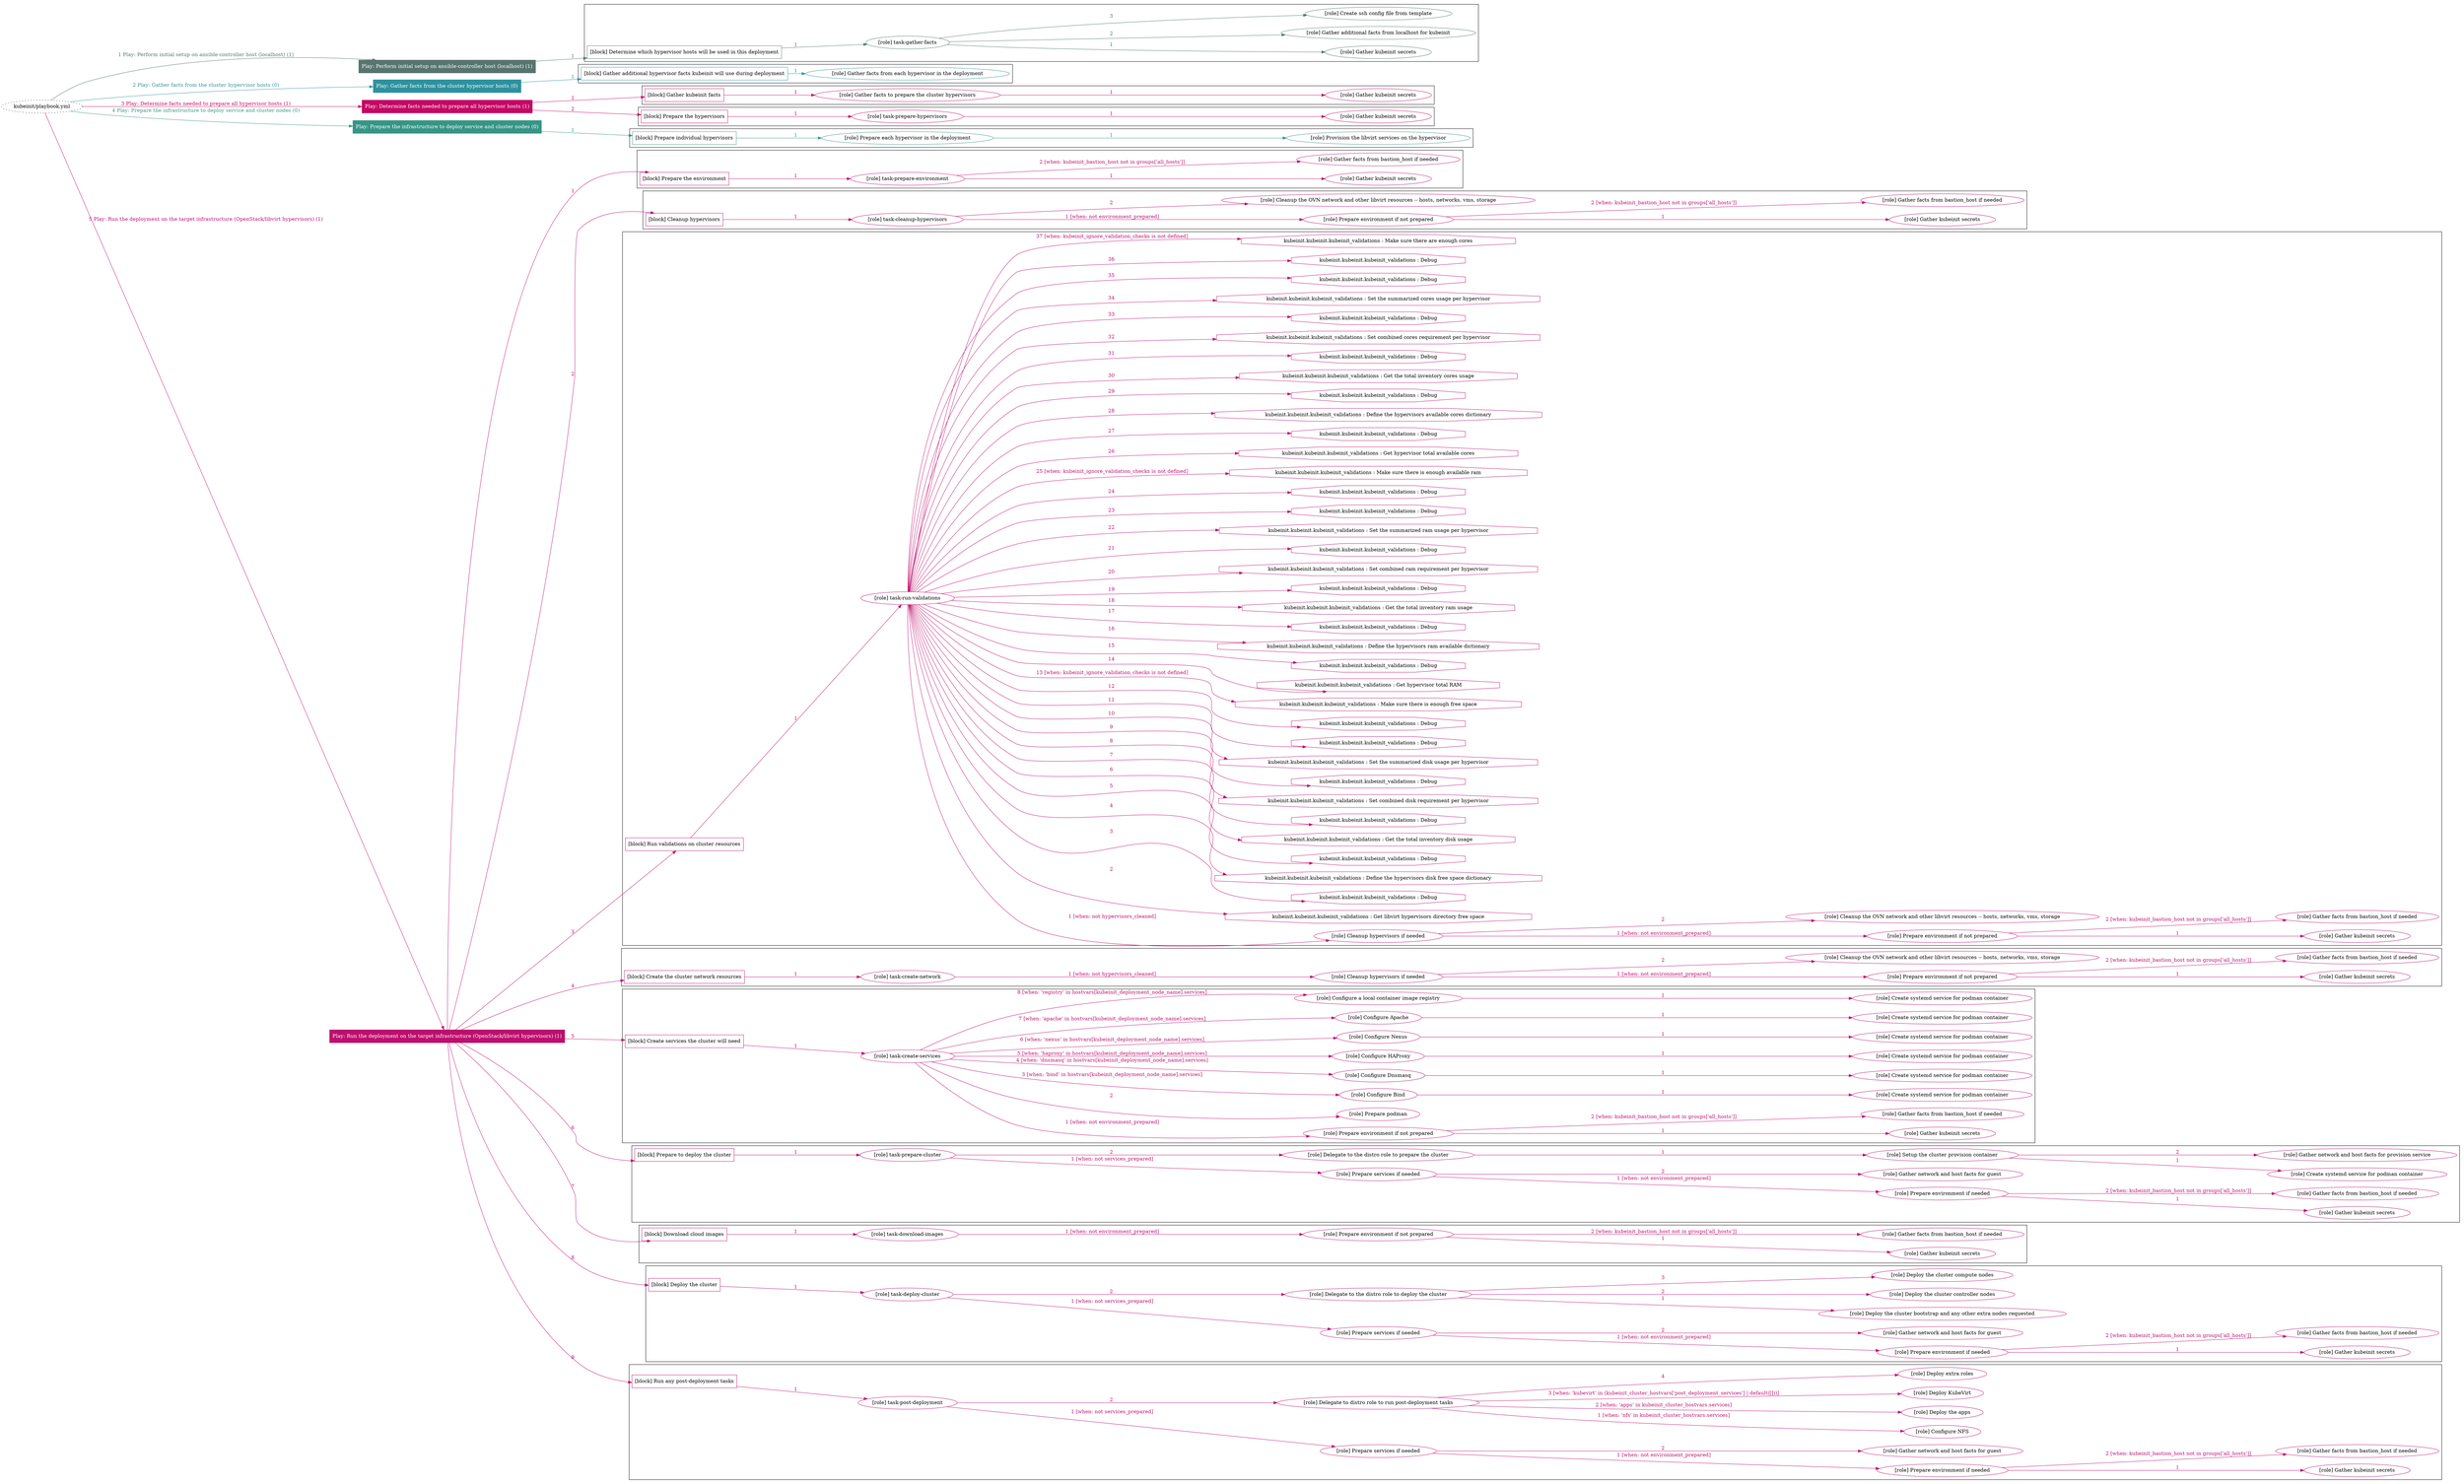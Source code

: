digraph {
	graph [concentrate=true ordering=in rankdir=LR ratio=fill]
	edge [esep=5 sep=10]
	"kubeinit/playbook.yml" [URL="/home/runner/work/kubeinit/kubeinit/kubeinit/playbook.yml" id=playbook_ccad5e96 style=dotted]
	"kubeinit/playbook.yml" -> play_1f3c748e [label="1 Play: Perform initial setup on ansible-controller host (localhost) (1)" color="#57756e" fontcolor="#57756e" id=edge_play_1f3c748e labeltooltip="1 Play: Perform initial setup on ansible-controller host (localhost) (1)" tooltip="1 Play: Perform initial setup on ansible-controller host (localhost) (1)"]
	subgraph "Play: Perform initial setup on ansible-controller host (localhost) (1)" {
		play_1f3c748e [label="Play: Perform initial setup on ansible-controller host (localhost) (1)" URL="/home/runner/work/kubeinit/kubeinit/kubeinit/playbook.yml" color="#57756e" fontcolor="#ffffff" id=play_1f3c748e shape=box style=filled tooltip=localhost]
		play_1f3c748e -> block_3c879d08 [label=1 color="#57756e" fontcolor="#57756e" id=edge_block_3c879d08 labeltooltip=1 tooltip=1]
		subgraph cluster_block_3c879d08 {
			block_3c879d08 [label="[block] Determine which hypervisor hosts will be used in this deployment" URL="/home/runner/work/kubeinit/kubeinit/kubeinit/playbook.yml" color="#57756e" id=block_3c879d08 labeltooltip="Determine which hypervisor hosts will be used in this deployment" shape=box tooltip="Determine which hypervisor hosts will be used in this deployment"]
			block_3c879d08 -> role_47a562e2 [label="1 " color="#57756e" fontcolor="#57756e" id=edge_role_47a562e2 labeltooltip="1 " tooltip="1 "]
			subgraph "task-gather-facts" {
				role_47a562e2 [label="[role] task-gather-facts" URL="/home/runner/work/kubeinit/kubeinit/kubeinit/playbook.yml" color="#57756e" id=role_47a562e2 tooltip="task-gather-facts"]
				role_47a562e2 -> role_ac215e68 [label="1 " color="#57756e" fontcolor="#57756e" id=edge_role_ac215e68 labeltooltip="1 " tooltip="1 "]
				subgraph "Gather kubeinit secrets" {
					role_ac215e68 [label="[role] Gather kubeinit secrets" URL="/home/runner/.ansible/collections/ansible_collections/kubeinit/kubeinit/roles/kubeinit_prepare/tasks/build_hypervisors_group.yml" color="#57756e" id=role_ac215e68 tooltip="Gather kubeinit secrets"]
				}
				role_47a562e2 -> role_dbf2b5b2 [label="2 " color="#57756e" fontcolor="#57756e" id=edge_role_dbf2b5b2 labeltooltip="2 " tooltip="2 "]
				subgraph "Gather additional facts from localhost for kubeinit" {
					role_dbf2b5b2 [label="[role] Gather additional facts from localhost for kubeinit" URL="/home/runner/.ansible/collections/ansible_collections/kubeinit/kubeinit/roles/kubeinit_prepare/tasks/build_hypervisors_group.yml" color="#57756e" id=role_dbf2b5b2 tooltip="Gather additional facts from localhost for kubeinit"]
				}
				role_47a562e2 -> role_c807f8a6 [label="3 " color="#57756e" fontcolor="#57756e" id=edge_role_c807f8a6 labeltooltip="3 " tooltip="3 "]
				subgraph "Create ssh config file from template" {
					role_c807f8a6 [label="[role] Create ssh config file from template" URL="/home/runner/.ansible/collections/ansible_collections/kubeinit/kubeinit/roles/kubeinit_prepare/tasks/build_hypervisors_group.yml" color="#57756e" id=role_c807f8a6 tooltip="Create ssh config file from template"]
				}
			}
		}
	}
	"kubeinit/playbook.yml" -> play_fefce6c9 [label="2 Play: Gather facts from the cluster hypervisor hosts (0)" color="#2e919e" fontcolor="#2e919e" id=edge_play_fefce6c9 labeltooltip="2 Play: Gather facts from the cluster hypervisor hosts (0)" tooltip="2 Play: Gather facts from the cluster hypervisor hosts (0)"]
	subgraph "Play: Gather facts from the cluster hypervisor hosts (0)" {
		play_fefce6c9 [label="Play: Gather facts from the cluster hypervisor hosts (0)" URL="/home/runner/work/kubeinit/kubeinit/kubeinit/playbook.yml" color="#2e919e" fontcolor="#ffffff" id=play_fefce6c9 shape=box style=filled tooltip="Play: Gather facts from the cluster hypervisor hosts (0)"]
		play_fefce6c9 -> block_ccbf2e4c [label=1 color="#2e919e" fontcolor="#2e919e" id=edge_block_ccbf2e4c labeltooltip=1 tooltip=1]
		subgraph cluster_block_ccbf2e4c {
			block_ccbf2e4c [label="[block] Gather additional hypervisor facts kubeinit will use during deployment" URL="/home/runner/work/kubeinit/kubeinit/kubeinit/playbook.yml" color="#2e919e" id=block_ccbf2e4c labeltooltip="Gather additional hypervisor facts kubeinit will use during deployment" shape=box tooltip="Gather additional hypervisor facts kubeinit will use during deployment"]
			block_ccbf2e4c -> role_274b889e [label="1 " color="#2e919e" fontcolor="#2e919e" id=edge_role_274b889e labeltooltip="1 " tooltip="1 "]
			subgraph "Gather facts from each hypervisor in the deployment" {
				role_274b889e [label="[role] Gather facts from each hypervisor in the deployment" URL="/home/runner/work/kubeinit/kubeinit/kubeinit/playbook.yml" color="#2e919e" id=role_274b889e tooltip="Gather facts from each hypervisor in the deployment"]
			}
		}
	}
	"kubeinit/playbook.yml" -> play_8d79df1c [label="3 Play: Determine facts needed to prepare all hypervisor hosts (1)" color="#c40865" fontcolor="#c40865" id=edge_play_8d79df1c labeltooltip="3 Play: Determine facts needed to prepare all hypervisor hosts (1)" tooltip="3 Play: Determine facts needed to prepare all hypervisor hosts (1)"]
	subgraph "Play: Determine facts needed to prepare all hypervisor hosts (1)" {
		play_8d79df1c [label="Play: Determine facts needed to prepare all hypervisor hosts (1)" URL="/home/runner/work/kubeinit/kubeinit/kubeinit/playbook.yml" color="#c40865" fontcolor="#ffffff" id=play_8d79df1c shape=box style=filled tooltip=localhost]
		play_8d79df1c -> block_b9cc8053 [label=1 color="#c40865" fontcolor="#c40865" id=edge_block_b9cc8053 labeltooltip=1 tooltip=1]
		subgraph cluster_block_b9cc8053 {
			block_b9cc8053 [label="[block] Gather kubeinit facts" URL="/home/runner/work/kubeinit/kubeinit/kubeinit/playbook.yml" color="#c40865" id=block_b9cc8053 labeltooltip="Gather kubeinit facts" shape=box tooltip="Gather kubeinit facts"]
			block_b9cc8053 -> role_0189f426 [label="1 " color="#c40865" fontcolor="#c40865" id=edge_role_0189f426 labeltooltip="1 " tooltip="1 "]
			subgraph "Gather facts to prepare the cluster hypervisors" {
				role_0189f426 [label="[role] Gather facts to prepare the cluster hypervisors" URL="/home/runner/work/kubeinit/kubeinit/kubeinit/playbook.yml" color="#c40865" id=role_0189f426 tooltip="Gather facts to prepare the cluster hypervisors"]
				role_0189f426 -> role_9c4cec91 [label="1 " color="#c40865" fontcolor="#c40865" id=edge_role_9c4cec91 labeltooltip="1 " tooltip="1 "]
				subgraph "Gather kubeinit secrets" {
					role_9c4cec91 [label="[role] Gather kubeinit secrets" URL="/home/runner/.ansible/collections/ansible_collections/kubeinit/kubeinit/roles/kubeinit_prepare/tasks/gather_kubeinit_facts.yml" color="#c40865" id=role_9c4cec91 tooltip="Gather kubeinit secrets"]
				}
			}
		}
		play_8d79df1c -> block_34ec3fe7 [label=2 color="#c40865" fontcolor="#c40865" id=edge_block_34ec3fe7 labeltooltip=2 tooltip=2]
		subgraph cluster_block_34ec3fe7 {
			block_34ec3fe7 [label="[block] Prepare the hypervisors" URL="/home/runner/work/kubeinit/kubeinit/kubeinit/playbook.yml" color="#c40865" id=block_34ec3fe7 labeltooltip="Prepare the hypervisors" shape=box tooltip="Prepare the hypervisors"]
			block_34ec3fe7 -> role_20c3f87e [label="1 " color="#c40865" fontcolor="#c40865" id=edge_role_20c3f87e labeltooltip="1 " tooltip="1 "]
			subgraph "task-prepare-hypervisors" {
				role_20c3f87e [label="[role] task-prepare-hypervisors" URL="/home/runner/work/kubeinit/kubeinit/kubeinit/playbook.yml" color="#c40865" id=role_20c3f87e tooltip="task-prepare-hypervisors"]
				role_20c3f87e -> role_c1f1abbd [label="1 " color="#c40865" fontcolor="#c40865" id=edge_role_c1f1abbd labeltooltip="1 " tooltip="1 "]
				subgraph "Gather kubeinit secrets" {
					role_c1f1abbd [label="[role] Gather kubeinit secrets" URL="/home/runner/.ansible/collections/ansible_collections/kubeinit/kubeinit/roles/kubeinit_prepare/tasks/gather_kubeinit_facts.yml" color="#c40865" id=role_c1f1abbd tooltip="Gather kubeinit secrets"]
				}
			}
		}
	}
	"kubeinit/playbook.yml" -> play_2c05e1ba [label="4 Play: Prepare the infrastructure to deploy service and cluster nodes (0)" color="#379585" fontcolor="#379585" id=edge_play_2c05e1ba labeltooltip="4 Play: Prepare the infrastructure to deploy service and cluster nodes (0)" tooltip="4 Play: Prepare the infrastructure to deploy service and cluster nodes (0)"]
	subgraph "Play: Prepare the infrastructure to deploy service and cluster nodes (0)" {
		play_2c05e1ba [label="Play: Prepare the infrastructure to deploy service and cluster nodes (0)" URL="/home/runner/work/kubeinit/kubeinit/kubeinit/playbook.yml" color="#379585" fontcolor="#ffffff" id=play_2c05e1ba shape=box style=filled tooltip="Play: Prepare the infrastructure to deploy service and cluster nodes (0)"]
		play_2c05e1ba -> block_dc7bac27 [label=1 color="#379585" fontcolor="#379585" id=edge_block_dc7bac27 labeltooltip=1 tooltip=1]
		subgraph cluster_block_dc7bac27 {
			block_dc7bac27 [label="[block] Prepare individual hypervisors" URL="/home/runner/work/kubeinit/kubeinit/kubeinit/playbook.yml" color="#379585" id=block_dc7bac27 labeltooltip="Prepare individual hypervisors" shape=box tooltip="Prepare individual hypervisors"]
			block_dc7bac27 -> role_f9420e56 [label="1 " color="#379585" fontcolor="#379585" id=edge_role_f9420e56 labeltooltip="1 " tooltip="1 "]
			subgraph "Prepare each hypervisor in the deployment" {
				role_f9420e56 [label="[role] Prepare each hypervisor in the deployment" URL="/home/runner/work/kubeinit/kubeinit/kubeinit/playbook.yml" color="#379585" id=role_f9420e56 tooltip="Prepare each hypervisor in the deployment"]
				role_f9420e56 -> role_bc8105d5 [label="1 " color="#379585" fontcolor="#379585" id=edge_role_bc8105d5 labeltooltip="1 " tooltip="1 "]
				subgraph "Provision the libvirt services on the hypervisor" {
					role_bc8105d5 [label="[role] Provision the libvirt services on the hypervisor" URL="/home/runner/.ansible/collections/ansible_collections/kubeinit/kubeinit/roles/kubeinit_prepare/tasks/prepare_hypervisor.yml" color="#379585" id=role_bc8105d5 tooltip="Provision the libvirt services on the hypervisor"]
				}
			}
		}
	}
	"kubeinit/playbook.yml" -> play_8ee11767 [label="5 Play: Run the deployment on the target infrastructure (OpenStack/libvirt hypervisors) (1)" color="#bd0f6e" fontcolor="#bd0f6e" id=edge_play_8ee11767 labeltooltip="5 Play: Run the deployment on the target infrastructure (OpenStack/libvirt hypervisors) (1)" tooltip="5 Play: Run the deployment on the target infrastructure (OpenStack/libvirt hypervisors) (1)"]
	subgraph "Play: Run the deployment on the target infrastructure (OpenStack/libvirt hypervisors) (1)" {
		play_8ee11767 [label="Play: Run the deployment on the target infrastructure (OpenStack/libvirt hypervisors) (1)" URL="/home/runner/work/kubeinit/kubeinit/kubeinit/playbook.yml" color="#bd0f6e" fontcolor="#ffffff" id=play_8ee11767 shape=box style=filled tooltip=localhost]
		play_8ee11767 -> block_f3aabd7d [label=1 color="#bd0f6e" fontcolor="#bd0f6e" id=edge_block_f3aabd7d labeltooltip=1 tooltip=1]
		subgraph cluster_block_f3aabd7d {
			block_f3aabd7d [label="[block] Prepare the environment" URL="/home/runner/work/kubeinit/kubeinit/kubeinit/playbook.yml" color="#bd0f6e" id=block_f3aabd7d labeltooltip="Prepare the environment" shape=box tooltip="Prepare the environment"]
			block_f3aabd7d -> role_4344341e [label="1 " color="#bd0f6e" fontcolor="#bd0f6e" id=edge_role_4344341e labeltooltip="1 " tooltip="1 "]
			subgraph "task-prepare-environment" {
				role_4344341e [label="[role] task-prepare-environment" URL="/home/runner/work/kubeinit/kubeinit/kubeinit/playbook.yml" color="#bd0f6e" id=role_4344341e tooltip="task-prepare-environment"]
				role_4344341e -> role_42f38218 [label="1 " color="#bd0f6e" fontcolor="#bd0f6e" id=edge_role_42f38218 labeltooltip="1 " tooltip="1 "]
				subgraph "Gather kubeinit secrets" {
					role_42f38218 [label="[role] Gather kubeinit secrets" URL="/home/runner/.ansible/collections/ansible_collections/kubeinit/kubeinit/roles/kubeinit_prepare/tasks/gather_kubeinit_facts.yml" color="#bd0f6e" id=role_42f38218 tooltip="Gather kubeinit secrets"]
				}
				role_4344341e -> role_4be3a905 [label="2 [when: kubeinit_bastion_host not in groups['all_hosts']]" color="#bd0f6e" fontcolor="#bd0f6e" id=edge_role_4be3a905 labeltooltip="2 [when: kubeinit_bastion_host not in groups['all_hosts']]" tooltip="2 [when: kubeinit_bastion_host not in groups['all_hosts']]"]
				subgraph "Gather facts from bastion_host if needed" {
					role_4be3a905 [label="[role] Gather facts from bastion_host if needed" URL="/home/runner/.ansible/collections/ansible_collections/kubeinit/kubeinit/roles/kubeinit_prepare/tasks/main.yml" color="#bd0f6e" id=role_4be3a905 tooltip="Gather facts from bastion_host if needed"]
				}
			}
		}
		play_8ee11767 -> block_d8de1b1c [label=2 color="#bd0f6e" fontcolor="#bd0f6e" id=edge_block_d8de1b1c labeltooltip=2 tooltip=2]
		subgraph cluster_block_d8de1b1c {
			block_d8de1b1c [label="[block] Cleanup hypervisors" URL="/home/runner/work/kubeinit/kubeinit/kubeinit/playbook.yml" color="#bd0f6e" id=block_d8de1b1c labeltooltip="Cleanup hypervisors" shape=box tooltip="Cleanup hypervisors"]
			block_d8de1b1c -> role_b7503954 [label="1 " color="#bd0f6e" fontcolor="#bd0f6e" id=edge_role_b7503954 labeltooltip="1 " tooltip="1 "]
			subgraph "task-cleanup-hypervisors" {
				role_b7503954 [label="[role] task-cleanup-hypervisors" URL="/home/runner/work/kubeinit/kubeinit/kubeinit/playbook.yml" color="#bd0f6e" id=role_b7503954 tooltip="task-cleanup-hypervisors"]
				role_b7503954 -> role_ea9ee560 [label="1 [when: not environment_prepared]" color="#bd0f6e" fontcolor="#bd0f6e" id=edge_role_ea9ee560 labeltooltip="1 [when: not environment_prepared]" tooltip="1 [when: not environment_prepared]"]
				subgraph "Prepare environment if not prepared" {
					role_ea9ee560 [label="[role] Prepare environment if not prepared" URL="/home/runner/.ansible/collections/ansible_collections/kubeinit/kubeinit/roles/kubeinit_libvirt/tasks/cleanup_hypervisors.yml" color="#bd0f6e" id=role_ea9ee560 tooltip="Prepare environment if not prepared"]
					role_ea9ee560 -> role_6a0f39bf [label="1 " color="#bd0f6e" fontcolor="#bd0f6e" id=edge_role_6a0f39bf labeltooltip="1 " tooltip="1 "]
					subgraph "Gather kubeinit secrets" {
						role_6a0f39bf [label="[role] Gather kubeinit secrets" URL="/home/runner/.ansible/collections/ansible_collections/kubeinit/kubeinit/roles/kubeinit_prepare/tasks/gather_kubeinit_facts.yml" color="#bd0f6e" id=role_6a0f39bf tooltip="Gather kubeinit secrets"]
					}
					role_ea9ee560 -> role_08fa7cbe [label="2 [when: kubeinit_bastion_host not in groups['all_hosts']]" color="#bd0f6e" fontcolor="#bd0f6e" id=edge_role_08fa7cbe labeltooltip="2 [when: kubeinit_bastion_host not in groups['all_hosts']]" tooltip="2 [when: kubeinit_bastion_host not in groups['all_hosts']]"]
					subgraph "Gather facts from bastion_host if needed" {
						role_08fa7cbe [label="[role] Gather facts from bastion_host if needed" URL="/home/runner/.ansible/collections/ansible_collections/kubeinit/kubeinit/roles/kubeinit_prepare/tasks/main.yml" color="#bd0f6e" id=role_08fa7cbe tooltip="Gather facts from bastion_host if needed"]
					}
				}
				role_b7503954 -> role_3b08d8c7 [label="2 " color="#bd0f6e" fontcolor="#bd0f6e" id=edge_role_3b08d8c7 labeltooltip="2 " tooltip="2 "]
				subgraph "Cleanup the OVN network and other libvirt resources -- hosts, networks, vms, storage" {
					role_3b08d8c7 [label="[role] Cleanup the OVN network and other libvirt resources -- hosts, networks, vms, storage" URL="/home/runner/.ansible/collections/ansible_collections/kubeinit/kubeinit/roles/kubeinit_libvirt/tasks/cleanup_hypervisors.yml" color="#bd0f6e" id=role_3b08d8c7 tooltip="Cleanup the OVN network and other libvirt resources -- hosts, networks, vms, storage"]
				}
			}
		}
		play_8ee11767 -> block_36161d35 [label=3 color="#bd0f6e" fontcolor="#bd0f6e" id=edge_block_36161d35 labeltooltip=3 tooltip=3]
		subgraph cluster_block_36161d35 {
			block_36161d35 [label="[block] Run validations on cluster resources" URL="/home/runner/work/kubeinit/kubeinit/kubeinit/playbook.yml" color="#bd0f6e" id=block_36161d35 labeltooltip="Run validations on cluster resources" shape=box tooltip="Run validations on cluster resources"]
			block_36161d35 -> role_9dcf1029 [label="1 " color="#bd0f6e" fontcolor="#bd0f6e" id=edge_role_9dcf1029 labeltooltip="1 " tooltip="1 "]
			subgraph "task-run-validations" {
				role_9dcf1029 [label="[role] task-run-validations" URL="/home/runner/work/kubeinit/kubeinit/kubeinit/playbook.yml" color="#bd0f6e" id=role_9dcf1029 tooltip="task-run-validations"]
				role_9dcf1029 -> role_c2ef8edf [label="1 [when: not hypervisors_cleaned]" color="#bd0f6e" fontcolor="#bd0f6e" id=edge_role_c2ef8edf labeltooltip="1 [when: not hypervisors_cleaned]" tooltip="1 [when: not hypervisors_cleaned]"]
				subgraph "Cleanup hypervisors if needed" {
					role_c2ef8edf [label="[role] Cleanup hypervisors if needed" URL="/home/runner/.ansible/collections/ansible_collections/kubeinit/kubeinit/roles/kubeinit_validations/tasks/main.yml" color="#bd0f6e" id=role_c2ef8edf tooltip="Cleanup hypervisors if needed"]
					role_c2ef8edf -> role_e6184c66 [label="1 [when: not environment_prepared]" color="#bd0f6e" fontcolor="#bd0f6e" id=edge_role_e6184c66 labeltooltip="1 [when: not environment_prepared]" tooltip="1 [when: not environment_prepared]"]
					subgraph "Prepare environment if not prepared" {
						role_e6184c66 [label="[role] Prepare environment if not prepared" URL="/home/runner/.ansible/collections/ansible_collections/kubeinit/kubeinit/roles/kubeinit_libvirt/tasks/cleanup_hypervisors.yml" color="#bd0f6e" id=role_e6184c66 tooltip="Prepare environment if not prepared"]
						role_e6184c66 -> role_2d0c3dcf [label="1 " color="#bd0f6e" fontcolor="#bd0f6e" id=edge_role_2d0c3dcf labeltooltip="1 " tooltip="1 "]
						subgraph "Gather kubeinit secrets" {
							role_2d0c3dcf [label="[role] Gather kubeinit secrets" URL="/home/runner/.ansible/collections/ansible_collections/kubeinit/kubeinit/roles/kubeinit_prepare/tasks/gather_kubeinit_facts.yml" color="#bd0f6e" id=role_2d0c3dcf tooltip="Gather kubeinit secrets"]
						}
						role_e6184c66 -> role_df021ed3 [label="2 [when: kubeinit_bastion_host not in groups['all_hosts']]" color="#bd0f6e" fontcolor="#bd0f6e" id=edge_role_df021ed3 labeltooltip="2 [when: kubeinit_bastion_host not in groups['all_hosts']]" tooltip="2 [when: kubeinit_bastion_host not in groups['all_hosts']]"]
						subgraph "Gather facts from bastion_host if needed" {
							role_df021ed3 [label="[role] Gather facts from bastion_host if needed" URL="/home/runner/.ansible/collections/ansible_collections/kubeinit/kubeinit/roles/kubeinit_prepare/tasks/main.yml" color="#bd0f6e" id=role_df021ed3 tooltip="Gather facts from bastion_host if needed"]
						}
					}
					role_c2ef8edf -> role_69b5d5c3 [label="2 " color="#bd0f6e" fontcolor="#bd0f6e" id=edge_role_69b5d5c3 labeltooltip="2 " tooltip="2 "]
					subgraph "Cleanup the OVN network and other libvirt resources -- hosts, networks, vms, storage" {
						role_69b5d5c3 [label="[role] Cleanup the OVN network and other libvirt resources -- hosts, networks, vms, storage" URL="/home/runner/.ansible/collections/ansible_collections/kubeinit/kubeinit/roles/kubeinit_libvirt/tasks/cleanup_hypervisors.yml" color="#bd0f6e" id=role_69b5d5c3 tooltip="Cleanup the OVN network and other libvirt resources -- hosts, networks, vms, storage"]
					}
				}
				task_7c43fd4f [label="kubeinit.kubeinit.kubeinit_validations : Get libvirt hypervisors directory free space" URL="/home/runner/.ansible/collections/ansible_collections/kubeinit/kubeinit/roles/kubeinit_validations/tasks/10_libvirt_free_space.yml" color="#bd0f6e" id=task_7c43fd4f shape=octagon tooltip="kubeinit.kubeinit.kubeinit_validations : Get libvirt hypervisors directory free space"]
				role_9dcf1029 -> task_7c43fd4f [label="2 " color="#bd0f6e" fontcolor="#bd0f6e" id=edge_task_7c43fd4f labeltooltip="2 " tooltip="2 "]
				task_c24c4a41 [label="kubeinit.kubeinit.kubeinit_validations : Debug" URL="/home/runner/.ansible/collections/ansible_collections/kubeinit/kubeinit/roles/kubeinit_validations/tasks/10_libvirt_free_space.yml" color="#bd0f6e" id=task_c24c4a41 shape=octagon tooltip="kubeinit.kubeinit.kubeinit_validations : Debug"]
				role_9dcf1029 -> task_c24c4a41 [label="3 " color="#bd0f6e" fontcolor="#bd0f6e" id=edge_task_c24c4a41 labeltooltip="3 " tooltip="3 "]
				task_3759c8db [label="kubeinit.kubeinit.kubeinit_validations : Define the hypervisors disk free space dictionary" URL="/home/runner/.ansible/collections/ansible_collections/kubeinit/kubeinit/roles/kubeinit_validations/tasks/10_libvirt_free_space.yml" color="#bd0f6e" id=task_3759c8db shape=octagon tooltip="kubeinit.kubeinit.kubeinit_validations : Define the hypervisors disk free space dictionary"]
				role_9dcf1029 -> task_3759c8db [label="4 " color="#bd0f6e" fontcolor="#bd0f6e" id=edge_task_3759c8db labeltooltip="4 " tooltip="4 "]
				task_3ad3c659 [label="kubeinit.kubeinit.kubeinit_validations : Debug" URL="/home/runner/.ansible/collections/ansible_collections/kubeinit/kubeinit/roles/kubeinit_validations/tasks/10_libvirt_free_space.yml" color="#bd0f6e" id=task_3ad3c659 shape=octagon tooltip="kubeinit.kubeinit.kubeinit_validations : Debug"]
				role_9dcf1029 -> task_3ad3c659 [label="5 " color="#bd0f6e" fontcolor="#bd0f6e" id=edge_task_3ad3c659 labeltooltip="5 " tooltip="5 "]
				task_5fe4754d [label="kubeinit.kubeinit.kubeinit_validations : Get the total inventory disk usage" URL="/home/runner/.ansible/collections/ansible_collections/kubeinit/kubeinit/roles/kubeinit_validations/tasks/10_libvirt_free_space.yml" color="#bd0f6e" id=task_5fe4754d shape=octagon tooltip="kubeinit.kubeinit.kubeinit_validations : Get the total inventory disk usage"]
				role_9dcf1029 -> task_5fe4754d [label="6 " color="#bd0f6e" fontcolor="#bd0f6e" id=edge_task_5fe4754d labeltooltip="6 " tooltip="6 "]
				task_4e080756 [label="kubeinit.kubeinit.kubeinit_validations : Debug" URL="/home/runner/.ansible/collections/ansible_collections/kubeinit/kubeinit/roles/kubeinit_validations/tasks/10_libvirt_free_space.yml" color="#bd0f6e" id=task_4e080756 shape=octagon tooltip="kubeinit.kubeinit.kubeinit_validations : Debug"]
				role_9dcf1029 -> task_4e080756 [label="7 " color="#bd0f6e" fontcolor="#bd0f6e" id=edge_task_4e080756 labeltooltip="7 " tooltip="7 "]
				task_97c14c28 [label="kubeinit.kubeinit.kubeinit_validations : Set combined disk requirement per hypervisor" URL="/home/runner/.ansible/collections/ansible_collections/kubeinit/kubeinit/roles/kubeinit_validations/tasks/10_libvirt_free_space.yml" color="#bd0f6e" id=task_97c14c28 shape=octagon tooltip="kubeinit.kubeinit.kubeinit_validations : Set combined disk requirement per hypervisor"]
				role_9dcf1029 -> task_97c14c28 [label="8 " color="#bd0f6e" fontcolor="#bd0f6e" id=edge_task_97c14c28 labeltooltip="8 " tooltip="8 "]
				task_d54f0707 [label="kubeinit.kubeinit.kubeinit_validations : Debug" URL="/home/runner/.ansible/collections/ansible_collections/kubeinit/kubeinit/roles/kubeinit_validations/tasks/10_libvirt_free_space.yml" color="#bd0f6e" id=task_d54f0707 shape=octagon tooltip="kubeinit.kubeinit.kubeinit_validations : Debug"]
				role_9dcf1029 -> task_d54f0707 [label="9 " color="#bd0f6e" fontcolor="#bd0f6e" id=edge_task_d54f0707 labeltooltip="9 " tooltip="9 "]
				task_ce87a3a7 [label="kubeinit.kubeinit.kubeinit_validations : Set the summarized disk usage per hypervisor" URL="/home/runner/.ansible/collections/ansible_collections/kubeinit/kubeinit/roles/kubeinit_validations/tasks/10_libvirt_free_space.yml" color="#bd0f6e" id=task_ce87a3a7 shape=octagon tooltip="kubeinit.kubeinit.kubeinit_validations : Set the summarized disk usage per hypervisor"]
				role_9dcf1029 -> task_ce87a3a7 [label="10 " color="#bd0f6e" fontcolor="#bd0f6e" id=edge_task_ce87a3a7 labeltooltip="10 " tooltip="10 "]
				task_ec6308c8 [label="kubeinit.kubeinit.kubeinit_validations : Debug" URL="/home/runner/.ansible/collections/ansible_collections/kubeinit/kubeinit/roles/kubeinit_validations/tasks/10_libvirt_free_space.yml" color="#bd0f6e" id=task_ec6308c8 shape=octagon tooltip="kubeinit.kubeinit.kubeinit_validations : Debug"]
				role_9dcf1029 -> task_ec6308c8 [label="11 " color="#bd0f6e" fontcolor="#bd0f6e" id=edge_task_ec6308c8 labeltooltip="11 " tooltip="11 "]
				task_d9abcadc [label="kubeinit.kubeinit.kubeinit_validations : Debug" URL="/home/runner/.ansible/collections/ansible_collections/kubeinit/kubeinit/roles/kubeinit_validations/tasks/10_libvirt_free_space.yml" color="#bd0f6e" id=task_d9abcadc shape=octagon tooltip="kubeinit.kubeinit.kubeinit_validations : Debug"]
				role_9dcf1029 -> task_d9abcadc [label="12 " color="#bd0f6e" fontcolor="#bd0f6e" id=edge_task_d9abcadc labeltooltip="12 " tooltip="12 "]
				task_409b9239 [label="kubeinit.kubeinit.kubeinit_validations : Make sure there is enough free space" URL="/home/runner/.ansible/collections/ansible_collections/kubeinit/kubeinit/roles/kubeinit_validations/tasks/10_libvirt_free_space.yml" color="#bd0f6e" id=task_409b9239 shape=octagon tooltip="kubeinit.kubeinit.kubeinit_validations : Make sure there is enough free space"]
				role_9dcf1029 -> task_409b9239 [label="13 [when: kubeinit_ignore_validation_checks is not defined]" color="#bd0f6e" fontcolor="#bd0f6e" id=edge_task_409b9239 labeltooltip="13 [when: kubeinit_ignore_validation_checks is not defined]" tooltip="13 [when: kubeinit_ignore_validation_checks is not defined]"]
				task_8fa9c111 [label="kubeinit.kubeinit.kubeinit_validations : Get hypervisor total RAM" URL="/home/runner/.ansible/collections/ansible_collections/kubeinit/kubeinit/roles/kubeinit_validations/tasks/20_libvirt_available_ram.yml" color="#bd0f6e" id=task_8fa9c111 shape=octagon tooltip="kubeinit.kubeinit.kubeinit_validations : Get hypervisor total RAM"]
				role_9dcf1029 -> task_8fa9c111 [label="14 " color="#bd0f6e" fontcolor="#bd0f6e" id=edge_task_8fa9c111 labeltooltip="14 " tooltip="14 "]
				task_e4256fce [label="kubeinit.kubeinit.kubeinit_validations : Debug" URL="/home/runner/.ansible/collections/ansible_collections/kubeinit/kubeinit/roles/kubeinit_validations/tasks/20_libvirt_available_ram.yml" color="#bd0f6e" id=task_e4256fce shape=octagon tooltip="kubeinit.kubeinit.kubeinit_validations : Debug"]
				role_9dcf1029 -> task_e4256fce [label="15 " color="#bd0f6e" fontcolor="#bd0f6e" id=edge_task_e4256fce labeltooltip="15 " tooltip="15 "]
				task_80be57d4 [label="kubeinit.kubeinit.kubeinit_validations : Define the hypervisors ram available dictionary" URL="/home/runner/.ansible/collections/ansible_collections/kubeinit/kubeinit/roles/kubeinit_validations/tasks/20_libvirt_available_ram.yml" color="#bd0f6e" id=task_80be57d4 shape=octagon tooltip="kubeinit.kubeinit.kubeinit_validations : Define the hypervisors ram available dictionary"]
				role_9dcf1029 -> task_80be57d4 [label="16 " color="#bd0f6e" fontcolor="#bd0f6e" id=edge_task_80be57d4 labeltooltip="16 " tooltip="16 "]
				task_6a7c7d85 [label="kubeinit.kubeinit.kubeinit_validations : Debug" URL="/home/runner/.ansible/collections/ansible_collections/kubeinit/kubeinit/roles/kubeinit_validations/tasks/20_libvirt_available_ram.yml" color="#bd0f6e" id=task_6a7c7d85 shape=octagon tooltip="kubeinit.kubeinit.kubeinit_validations : Debug"]
				role_9dcf1029 -> task_6a7c7d85 [label="17 " color="#bd0f6e" fontcolor="#bd0f6e" id=edge_task_6a7c7d85 labeltooltip="17 " tooltip="17 "]
				task_95cdd4a2 [label="kubeinit.kubeinit.kubeinit_validations : Get the total inventory ram usage" URL="/home/runner/.ansible/collections/ansible_collections/kubeinit/kubeinit/roles/kubeinit_validations/tasks/20_libvirt_available_ram.yml" color="#bd0f6e" id=task_95cdd4a2 shape=octagon tooltip="kubeinit.kubeinit.kubeinit_validations : Get the total inventory ram usage"]
				role_9dcf1029 -> task_95cdd4a2 [label="18 " color="#bd0f6e" fontcolor="#bd0f6e" id=edge_task_95cdd4a2 labeltooltip="18 " tooltip="18 "]
				task_776bae50 [label="kubeinit.kubeinit.kubeinit_validations : Debug" URL="/home/runner/.ansible/collections/ansible_collections/kubeinit/kubeinit/roles/kubeinit_validations/tasks/20_libvirt_available_ram.yml" color="#bd0f6e" id=task_776bae50 shape=octagon tooltip="kubeinit.kubeinit.kubeinit_validations : Debug"]
				role_9dcf1029 -> task_776bae50 [label="19 " color="#bd0f6e" fontcolor="#bd0f6e" id=edge_task_776bae50 labeltooltip="19 " tooltip="19 "]
				task_e4e6189c [label="kubeinit.kubeinit.kubeinit_validations : Set combined ram requirement per hypervisor" URL="/home/runner/.ansible/collections/ansible_collections/kubeinit/kubeinit/roles/kubeinit_validations/tasks/20_libvirt_available_ram.yml" color="#bd0f6e" id=task_e4e6189c shape=octagon tooltip="kubeinit.kubeinit.kubeinit_validations : Set combined ram requirement per hypervisor"]
				role_9dcf1029 -> task_e4e6189c [label="20 " color="#bd0f6e" fontcolor="#bd0f6e" id=edge_task_e4e6189c labeltooltip="20 " tooltip="20 "]
				task_d1e12572 [label="kubeinit.kubeinit.kubeinit_validations : Debug" URL="/home/runner/.ansible/collections/ansible_collections/kubeinit/kubeinit/roles/kubeinit_validations/tasks/20_libvirt_available_ram.yml" color="#bd0f6e" id=task_d1e12572 shape=octagon tooltip="kubeinit.kubeinit.kubeinit_validations : Debug"]
				role_9dcf1029 -> task_d1e12572 [label="21 " color="#bd0f6e" fontcolor="#bd0f6e" id=edge_task_d1e12572 labeltooltip="21 " tooltip="21 "]
				task_1dd69cfd [label="kubeinit.kubeinit.kubeinit_validations : Set the summarized ram usage per hypervisor" URL="/home/runner/.ansible/collections/ansible_collections/kubeinit/kubeinit/roles/kubeinit_validations/tasks/20_libvirt_available_ram.yml" color="#bd0f6e" id=task_1dd69cfd shape=octagon tooltip="kubeinit.kubeinit.kubeinit_validations : Set the summarized ram usage per hypervisor"]
				role_9dcf1029 -> task_1dd69cfd [label="22 " color="#bd0f6e" fontcolor="#bd0f6e" id=edge_task_1dd69cfd labeltooltip="22 " tooltip="22 "]
				task_0bb3bcd7 [label="kubeinit.kubeinit.kubeinit_validations : Debug" URL="/home/runner/.ansible/collections/ansible_collections/kubeinit/kubeinit/roles/kubeinit_validations/tasks/20_libvirt_available_ram.yml" color="#bd0f6e" id=task_0bb3bcd7 shape=octagon tooltip="kubeinit.kubeinit.kubeinit_validations : Debug"]
				role_9dcf1029 -> task_0bb3bcd7 [label="23 " color="#bd0f6e" fontcolor="#bd0f6e" id=edge_task_0bb3bcd7 labeltooltip="23 " tooltip="23 "]
				task_e3e9f9bc [label="kubeinit.kubeinit.kubeinit_validations : Debug" URL="/home/runner/.ansible/collections/ansible_collections/kubeinit/kubeinit/roles/kubeinit_validations/tasks/20_libvirt_available_ram.yml" color="#bd0f6e" id=task_e3e9f9bc shape=octagon tooltip="kubeinit.kubeinit.kubeinit_validations : Debug"]
				role_9dcf1029 -> task_e3e9f9bc [label="24 " color="#bd0f6e" fontcolor="#bd0f6e" id=edge_task_e3e9f9bc labeltooltip="24 " tooltip="24 "]
				task_7f993edd [label="kubeinit.kubeinit.kubeinit_validations : Make sure there is enough available ram" URL="/home/runner/.ansible/collections/ansible_collections/kubeinit/kubeinit/roles/kubeinit_validations/tasks/20_libvirt_available_ram.yml" color="#bd0f6e" id=task_7f993edd shape=octagon tooltip="kubeinit.kubeinit.kubeinit_validations : Make sure there is enough available ram"]
				role_9dcf1029 -> task_7f993edd [label="25 [when: kubeinit_ignore_validation_checks is not defined]" color="#bd0f6e" fontcolor="#bd0f6e" id=edge_task_7f993edd labeltooltip="25 [when: kubeinit_ignore_validation_checks is not defined]" tooltip="25 [when: kubeinit_ignore_validation_checks is not defined]"]
				task_dde440d1 [label="kubeinit.kubeinit.kubeinit_validations : Get hypervisor total available cores" URL="/home/runner/.ansible/collections/ansible_collections/kubeinit/kubeinit/roles/kubeinit_validations/tasks/30_libvirt_check_cpu_cores.yml" color="#bd0f6e" id=task_dde440d1 shape=octagon tooltip="kubeinit.kubeinit.kubeinit_validations : Get hypervisor total available cores"]
				role_9dcf1029 -> task_dde440d1 [label="26 " color="#bd0f6e" fontcolor="#bd0f6e" id=edge_task_dde440d1 labeltooltip="26 " tooltip="26 "]
				task_a79e3c80 [label="kubeinit.kubeinit.kubeinit_validations : Debug" URL="/home/runner/.ansible/collections/ansible_collections/kubeinit/kubeinit/roles/kubeinit_validations/tasks/30_libvirt_check_cpu_cores.yml" color="#bd0f6e" id=task_a79e3c80 shape=octagon tooltip="kubeinit.kubeinit.kubeinit_validations : Debug"]
				role_9dcf1029 -> task_a79e3c80 [label="27 " color="#bd0f6e" fontcolor="#bd0f6e" id=edge_task_a79e3c80 labeltooltip="27 " tooltip="27 "]
				task_fbcbd503 [label="kubeinit.kubeinit.kubeinit_validations : Define the hypervisors available cores dictionary" URL="/home/runner/.ansible/collections/ansible_collections/kubeinit/kubeinit/roles/kubeinit_validations/tasks/30_libvirt_check_cpu_cores.yml" color="#bd0f6e" id=task_fbcbd503 shape=octagon tooltip="kubeinit.kubeinit.kubeinit_validations : Define the hypervisors available cores dictionary"]
				role_9dcf1029 -> task_fbcbd503 [label="28 " color="#bd0f6e" fontcolor="#bd0f6e" id=edge_task_fbcbd503 labeltooltip="28 " tooltip="28 "]
				task_28dc4141 [label="kubeinit.kubeinit.kubeinit_validations : Debug" URL="/home/runner/.ansible/collections/ansible_collections/kubeinit/kubeinit/roles/kubeinit_validations/tasks/30_libvirt_check_cpu_cores.yml" color="#bd0f6e" id=task_28dc4141 shape=octagon tooltip="kubeinit.kubeinit.kubeinit_validations : Debug"]
				role_9dcf1029 -> task_28dc4141 [label="29 " color="#bd0f6e" fontcolor="#bd0f6e" id=edge_task_28dc4141 labeltooltip="29 " tooltip="29 "]
				task_94f66b79 [label="kubeinit.kubeinit.kubeinit_validations : Get the total inventory cores usage" URL="/home/runner/.ansible/collections/ansible_collections/kubeinit/kubeinit/roles/kubeinit_validations/tasks/30_libvirt_check_cpu_cores.yml" color="#bd0f6e" id=task_94f66b79 shape=octagon tooltip="kubeinit.kubeinit.kubeinit_validations : Get the total inventory cores usage"]
				role_9dcf1029 -> task_94f66b79 [label="30 " color="#bd0f6e" fontcolor="#bd0f6e" id=edge_task_94f66b79 labeltooltip="30 " tooltip="30 "]
				task_8e946100 [label="kubeinit.kubeinit.kubeinit_validations : Debug" URL="/home/runner/.ansible/collections/ansible_collections/kubeinit/kubeinit/roles/kubeinit_validations/tasks/30_libvirt_check_cpu_cores.yml" color="#bd0f6e" id=task_8e946100 shape=octagon tooltip="kubeinit.kubeinit.kubeinit_validations : Debug"]
				role_9dcf1029 -> task_8e946100 [label="31 " color="#bd0f6e" fontcolor="#bd0f6e" id=edge_task_8e946100 labeltooltip="31 " tooltip="31 "]
				task_204e9274 [label="kubeinit.kubeinit.kubeinit_validations : Set combined cores requirement per hypervisor" URL="/home/runner/.ansible/collections/ansible_collections/kubeinit/kubeinit/roles/kubeinit_validations/tasks/30_libvirt_check_cpu_cores.yml" color="#bd0f6e" id=task_204e9274 shape=octagon tooltip="kubeinit.kubeinit.kubeinit_validations : Set combined cores requirement per hypervisor"]
				role_9dcf1029 -> task_204e9274 [label="32 " color="#bd0f6e" fontcolor="#bd0f6e" id=edge_task_204e9274 labeltooltip="32 " tooltip="32 "]
				task_2c1d7278 [label="kubeinit.kubeinit.kubeinit_validations : Debug" URL="/home/runner/.ansible/collections/ansible_collections/kubeinit/kubeinit/roles/kubeinit_validations/tasks/30_libvirt_check_cpu_cores.yml" color="#bd0f6e" id=task_2c1d7278 shape=octagon tooltip="kubeinit.kubeinit.kubeinit_validations : Debug"]
				role_9dcf1029 -> task_2c1d7278 [label="33 " color="#bd0f6e" fontcolor="#bd0f6e" id=edge_task_2c1d7278 labeltooltip="33 " tooltip="33 "]
				task_1d4d8efc [label="kubeinit.kubeinit.kubeinit_validations : Set the summarized cores usage per hypervisor" URL="/home/runner/.ansible/collections/ansible_collections/kubeinit/kubeinit/roles/kubeinit_validations/tasks/30_libvirt_check_cpu_cores.yml" color="#bd0f6e" id=task_1d4d8efc shape=octagon tooltip="kubeinit.kubeinit.kubeinit_validations : Set the summarized cores usage per hypervisor"]
				role_9dcf1029 -> task_1d4d8efc [label="34 " color="#bd0f6e" fontcolor="#bd0f6e" id=edge_task_1d4d8efc labeltooltip="34 " tooltip="34 "]
				task_2e6323e7 [label="kubeinit.kubeinit.kubeinit_validations : Debug" URL="/home/runner/.ansible/collections/ansible_collections/kubeinit/kubeinit/roles/kubeinit_validations/tasks/30_libvirt_check_cpu_cores.yml" color="#bd0f6e" id=task_2e6323e7 shape=octagon tooltip="kubeinit.kubeinit.kubeinit_validations : Debug"]
				role_9dcf1029 -> task_2e6323e7 [label="35 " color="#bd0f6e" fontcolor="#bd0f6e" id=edge_task_2e6323e7 labeltooltip="35 " tooltip="35 "]
				task_0db5f3ba [label="kubeinit.kubeinit.kubeinit_validations : Debug" URL="/home/runner/.ansible/collections/ansible_collections/kubeinit/kubeinit/roles/kubeinit_validations/tasks/30_libvirt_check_cpu_cores.yml" color="#bd0f6e" id=task_0db5f3ba shape=octagon tooltip="kubeinit.kubeinit.kubeinit_validations : Debug"]
				role_9dcf1029 -> task_0db5f3ba [label="36 " color="#bd0f6e" fontcolor="#bd0f6e" id=edge_task_0db5f3ba labeltooltip="36 " tooltip="36 "]
				task_549bcfa1 [label="kubeinit.kubeinit.kubeinit_validations : Make sure there are enough cores" URL="/home/runner/.ansible/collections/ansible_collections/kubeinit/kubeinit/roles/kubeinit_validations/tasks/30_libvirt_check_cpu_cores.yml" color="#bd0f6e" id=task_549bcfa1 shape=octagon tooltip="kubeinit.kubeinit.kubeinit_validations : Make sure there are enough cores"]
				role_9dcf1029 -> task_549bcfa1 [label="37 [when: kubeinit_ignore_validation_checks is not defined]" color="#bd0f6e" fontcolor="#bd0f6e" id=edge_task_549bcfa1 labeltooltip="37 [when: kubeinit_ignore_validation_checks is not defined]" tooltip="37 [when: kubeinit_ignore_validation_checks is not defined]"]
			}
		}
		play_8ee11767 -> block_b8b6ba1e [label=4 color="#bd0f6e" fontcolor="#bd0f6e" id=edge_block_b8b6ba1e labeltooltip=4 tooltip=4]
		subgraph cluster_block_b8b6ba1e {
			block_b8b6ba1e [label="[block] Create the cluster network resources" URL="/home/runner/work/kubeinit/kubeinit/kubeinit/playbook.yml" color="#bd0f6e" id=block_b8b6ba1e labeltooltip="Create the cluster network resources" shape=box tooltip="Create the cluster network resources"]
			block_b8b6ba1e -> role_048e24f8 [label="1 " color="#bd0f6e" fontcolor="#bd0f6e" id=edge_role_048e24f8 labeltooltip="1 " tooltip="1 "]
			subgraph "task-create-network" {
				role_048e24f8 [label="[role] task-create-network" URL="/home/runner/work/kubeinit/kubeinit/kubeinit/playbook.yml" color="#bd0f6e" id=role_048e24f8 tooltip="task-create-network"]
				role_048e24f8 -> role_f9bdade5 [label="1 [when: not hypervisors_cleaned]" color="#bd0f6e" fontcolor="#bd0f6e" id=edge_role_f9bdade5 labeltooltip="1 [when: not hypervisors_cleaned]" tooltip="1 [when: not hypervisors_cleaned]"]
				subgraph "Cleanup hypervisors if needed" {
					role_f9bdade5 [label="[role] Cleanup hypervisors if needed" URL="/home/runner/.ansible/collections/ansible_collections/kubeinit/kubeinit/roles/kubeinit_libvirt/tasks/create_network.yml" color="#bd0f6e" id=role_f9bdade5 tooltip="Cleanup hypervisors if needed"]
					role_f9bdade5 -> role_9c02e135 [label="1 [when: not environment_prepared]" color="#bd0f6e" fontcolor="#bd0f6e" id=edge_role_9c02e135 labeltooltip="1 [when: not environment_prepared]" tooltip="1 [when: not environment_prepared]"]
					subgraph "Prepare environment if not prepared" {
						role_9c02e135 [label="[role] Prepare environment if not prepared" URL="/home/runner/.ansible/collections/ansible_collections/kubeinit/kubeinit/roles/kubeinit_libvirt/tasks/cleanup_hypervisors.yml" color="#bd0f6e" id=role_9c02e135 tooltip="Prepare environment if not prepared"]
						role_9c02e135 -> role_4d680458 [label="1 " color="#bd0f6e" fontcolor="#bd0f6e" id=edge_role_4d680458 labeltooltip="1 " tooltip="1 "]
						subgraph "Gather kubeinit secrets" {
							role_4d680458 [label="[role] Gather kubeinit secrets" URL="/home/runner/.ansible/collections/ansible_collections/kubeinit/kubeinit/roles/kubeinit_prepare/tasks/gather_kubeinit_facts.yml" color="#bd0f6e" id=role_4d680458 tooltip="Gather kubeinit secrets"]
						}
						role_9c02e135 -> role_6539961c [label="2 [when: kubeinit_bastion_host not in groups['all_hosts']]" color="#bd0f6e" fontcolor="#bd0f6e" id=edge_role_6539961c labeltooltip="2 [when: kubeinit_bastion_host not in groups['all_hosts']]" tooltip="2 [when: kubeinit_bastion_host not in groups['all_hosts']]"]
						subgraph "Gather facts from bastion_host if needed" {
							role_6539961c [label="[role] Gather facts from bastion_host if needed" URL="/home/runner/.ansible/collections/ansible_collections/kubeinit/kubeinit/roles/kubeinit_prepare/tasks/main.yml" color="#bd0f6e" id=role_6539961c tooltip="Gather facts from bastion_host if needed"]
						}
					}
					role_f9bdade5 -> role_a75da2d8 [label="2 " color="#bd0f6e" fontcolor="#bd0f6e" id=edge_role_a75da2d8 labeltooltip="2 " tooltip="2 "]
					subgraph "Cleanup the OVN network and other libvirt resources -- hosts, networks, vms, storage" {
						role_a75da2d8 [label="[role] Cleanup the OVN network and other libvirt resources -- hosts, networks, vms, storage" URL="/home/runner/.ansible/collections/ansible_collections/kubeinit/kubeinit/roles/kubeinit_libvirt/tasks/cleanup_hypervisors.yml" color="#bd0f6e" id=role_a75da2d8 tooltip="Cleanup the OVN network and other libvirt resources -- hosts, networks, vms, storage"]
					}
				}
			}
		}
		play_8ee11767 -> block_9dd1bece [label=5 color="#bd0f6e" fontcolor="#bd0f6e" id=edge_block_9dd1bece labeltooltip=5 tooltip=5]
		subgraph cluster_block_9dd1bece {
			block_9dd1bece [label="[block] Create services the cluster will need" URL="/home/runner/work/kubeinit/kubeinit/kubeinit/playbook.yml" color="#bd0f6e" id=block_9dd1bece labeltooltip="Create services the cluster will need" shape=box tooltip="Create services the cluster will need"]
			block_9dd1bece -> role_02a3a154 [label="1 " color="#bd0f6e" fontcolor="#bd0f6e" id=edge_role_02a3a154 labeltooltip="1 " tooltip="1 "]
			subgraph "task-create-services" {
				role_02a3a154 [label="[role] task-create-services" URL="/home/runner/work/kubeinit/kubeinit/kubeinit/playbook.yml" color="#bd0f6e" id=role_02a3a154 tooltip="task-create-services"]
				role_02a3a154 -> role_0907d05a [label="1 [when: not environment_prepared]" color="#bd0f6e" fontcolor="#bd0f6e" id=edge_role_0907d05a labeltooltip="1 [when: not environment_prepared]" tooltip="1 [when: not environment_prepared]"]
				subgraph "Prepare environment if not prepared" {
					role_0907d05a [label="[role] Prepare environment if not prepared" URL="/home/runner/.ansible/collections/ansible_collections/kubeinit/kubeinit/roles/kubeinit_services/tasks/main.yml" color="#bd0f6e" id=role_0907d05a tooltip="Prepare environment if not prepared"]
					role_0907d05a -> role_c4c24837 [label="1 " color="#bd0f6e" fontcolor="#bd0f6e" id=edge_role_c4c24837 labeltooltip="1 " tooltip="1 "]
					subgraph "Gather kubeinit secrets" {
						role_c4c24837 [label="[role] Gather kubeinit secrets" URL="/home/runner/.ansible/collections/ansible_collections/kubeinit/kubeinit/roles/kubeinit_prepare/tasks/gather_kubeinit_facts.yml" color="#bd0f6e" id=role_c4c24837 tooltip="Gather kubeinit secrets"]
					}
					role_0907d05a -> role_72cde5e4 [label="2 [when: kubeinit_bastion_host not in groups['all_hosts']]" color="#bd0f6e" fontcolor="#bd0f6e" id=edge_role_72cde5e4 labeltooltip="2 [when: kubeinit_bastion_host not in groups['all_hosts']]" tooltip="2 [when: kubeinit_bastion_host not in groups['all_hosts']]"]
					subgraph "Gather facts from bastion_host if needed" {
						role_72cde5e4 [label="[role] Gather facts from bastion_host if needed" URL="/home/runner/.ansible/collections/ansible_collections/kubeinit/kubeinit/roles/kubeinit_prepare/tasks/main.yml" color="#bd0f6e" id=role_72cde5e4 tooltip="Gather facts from bastion_host if needed"]
					}
				}
				role_02a3a154 -> role_99cbea82 [label="2 " color="#bd0f6e" fontcolor="#bd0f6e" id=edge_role_99cbea82 labeltooltip="2 " tooltip="2 "]
				subgraph "Prepare podman" {
					role_99cbea82 [label="[role] Prepare podman" URL="/home/runner/.ansible/collections/ansible_collections/kubeinit/kubeinit/roles/kubeinit_services/tasks/00_create_service_pod.yml" color="#bd0f6e" id=role_99cbea82 tooltip="Prepare podman"]
				}
				role_02a3a154 -> role_154c7207 [label="3 [when: 'bind' in hostvars[kubeinit_deployment_node_name].services]" color="#bd0f6e" fontcolor="#bd0f6e" id=edge_role_154c7207 labeltooltip="3 [when: 'bind' in hostvars[kubeinit_deployment_node_name].services]" tooltip="3 [when: 'bind' in hostvars[kubeinit_deployment_node_name].services]"]
				subgraph "Configure Bind" {
					role_154c7207 [label="[role] Configure Bind" URL="/home/runner/.ansible/collections/ansible_collections/kubeinit/kubeinit/roles/kubeinit_services/tasks/start_services_containers.yml" color="#bd0f6e" id=role_154c7207 tooltip="Configure Bind"]
					role_154c7207 -> role_eca72036 [label="1 " color="#bd0f6e" fontcolor="#bd0f6e" id=edge_role_eca72036 labeltooltip="1 " tooltip="1 "]
					subgraph "Create systemd service for podman container" {
						role_eca72036 [label="[role] Create systemd service for podman container" URL="/home/runner/.ansible/collections/ansible_collections/kubeinit/kubeinit/roles/kubeinit_bind/tasks/main.yml" color="#bd0f6e" id=role_eca72036 tooltip="Create systemd service for podman container"]
					}
				}
				role_02a3a154 -> role_082df4ca [label="4 [when: 'dnsmasq' in hostvars[kubeinit_deployment_node_name].services]" color="#bd0f6e" fontcolor="#bd0f6e" id=edge_role_082df4ca labeltooltip="4 [when: 'dnsmasq' in hostvars[kubeinit_deployment_node_name].services]" tooltip="4 [when: 'dnsmasq' in hostvars[kubeinit_deployment_node_name].services]"]
				subgraph "Configure Dnsmasq" {
					role_082df4ca [label="[role] Configure Dnsmasq" URL="/home/runner/.ansible/collections/ansible_collections/kubeinit/kubeinit/roles/kubeinit_services/tasks/start_services_containers.yml" color="#bd0f6e" id=role_082df4ca tooltip="Configure Dnsmasq"]
					role_082df4ca -> role_5a0b8229 [label="1 " color="#bd0f6e" fontcolor="#bd0f6e" id=edge_role_5a0b8229 labeltooltip="1 " tooltip="1 "]
					subgraph "Create systemd service for podman container" {
						role_5a0b8229 [label="[role] Create systemd service for podman container" URL="/home/runner/.ansible/collections/ansible_collections/kubeinit/kubeinit/roles/kubeinit_dnsmasq/tasks/main.yml" color="#bd0f6e" id=role_5a0b8229 tooltip="Create systemd service for podman container"]
					}
				}
				role_02a3a154 -> role_31ef9fc0 [label="5 [when: 'haproxy' in hostvars[kubeinit_deployment_node_name].services]" color="#bd0f6e" fontcolor="#bd0f6e" id=edge_role_31ef9fc0 labeltooltip="5 [when: 'haproxy' in hostvars[kubeinit_deployment_node_name].services]" tooltip="5 [when: 'haproxy' in hostvars[kubeinit_deployment_node_name].services]"]
				subgraph "Configure HAProxy" {
					role_31ef9fc0 [label="[role] Configure HAProxy" URL="/home/runner/.ansible/collections/ansible_collections/kubeinit/kubeinit/roles/kubeinit_services/tasks/start_services_containers.yml" color="#bd0f6e" id=role_31ef9fc0 tooltip="Configure HAProxy"]
					role_31ef9fc0 -> role_7e2260cf [label="1 " color="#bd0f6e" fontcolor="#bd0f6e" id=edge_role_7e2260cf labeltooltip="1 " tooltip="1 "]
					subgraph "Create systemd service for podman container" {
						role_7e2260cf [label="[role] Create systemd service for podman container" URL="/home/runner/.ansible/collections/ansible_collections/kubeinit/kubeinit/roles/kubeinit_haproxy/tasks/main.yml" color="#bd0f6e" id=role_7e2260cf tooltip="Create systemd service for podman container"]
					}
				}
				role_02a3a154 -> role_adf61fa6 [label="6 [when: 'nexus' in hostvars[kubeinit_deployment_node_name].services]" color="#bd0f6e" fontcolor="#bd0f6e" id=edge_role_adf61fa6 labeltooltip="6 [when: 'nexus' in hostvars[kubeinit_deployment_node_name].services]" tooltip="6 [when: 'nexus' in hostvars[kubeinit_deployment_node_name].services]"]
				subgraph "Configure Nexus" {
					role_adf61fa6 [label="[role] Configure Nexus" URL="/home/runner/.ansible/collections/ansible_collections/kubeinit/kubeinit/roles/kubeinit_services/tasks/start_services_containers.yml" color="#bd0f6e" id=role_adf61fa6 tooltip="Configure Nexus"]
					role_adf61fa6 -> role_839e7bd2 [label="1 " color="#bd0f6e" fontcolor="#bd0f6e" id=edge_role_839e7bd2 labeltooltip="1 " tooltip="1 "]
					subgraph "Create systemd service for podman container" {
						role_839e7bd2 [label="[role] Create systemd service for podman container" URL="/home/runner/.ansible/collections/ansible_collections/kubeinit/kubeinit/roles/kubeinit_nexus/tasks/main.yml" color="#bd0f6e" id=role_839e7bd2 tooltip="Create systemd service for podman container"]
					}
				}
				role_02a3a154 -> role_d1ea65c2 [label="7 [when: 'apache' in hostvars[kubeinit_deployment_node_name].services]" color="#bd0f6e" fontcolor="#bd0f6e" id=edge_role_d1ea65c2 labeltooltip="7 [when: 'apache' in hostvars[kubeinit_deployment_node_name].services]" tooltip="7 [when: 'apache' in hostvars[kubeinit_deployment_node_name].services]"]
				subgraph "Configure Apache" {
					role_d1ea65c2 [label="[role] Configure Apache" URL="/home/runner/.ansible/collections/ansible_collections/kubeinit/kubeinit/roles/kubeinit_services/tasks/start_services_containers.yml" color="#bd0f6e" id=role_d1ea65c2 tooltip="Configure Apache"]
					role_d1ea65c2 -> role_54fb667b [label="1 " color="#bd0f6e" fontcolor="#bd0f6e" id=edge_role_54fb667b labeltooltip="1 " tooltip="1 "]
					subgraph "Create systemd service for podman container" {
						role_54fb667b [label="[role] Create systemd service for podman container" URL="/home/runner/.ansible/collections/ansible_collections/kubeinit/kubeinit/roles/kubeinit_apache/tasks/main.yml" color="#bd0f6e" id=role_54fb667b tooltip="Create systemd service for podman container"]
					}
				}
				role_02a3a154 -> role_e9ddf1fa [label="8 [when: 'registry' in hostvars[kubeinit_deployment_node_name].services]" color="#bd0f6e" fontcolor="#bd0f6e" id=edge_role_e9ddf1fa labeltooltip="8 [when: 'registry' in hostvars[kubeinit_deployment_node_name].services]" tooltip="8 [when: 'registry' in hostvars[kubeinit_deployment_node_name].services]"]
				subgraph "Configure a local container image registry" {
					role_e9ddf1fa [label="[role] Configure a local container image registry" URL="/home/runner/.ansible/collections/ansible_collections/kubeinit/kubeinit/roles/kubeinit_services/tasks/start_services_containers.yml" color="#bd0f6e" id=role_e9ddf1fa tooltip="Configure a local container image registry"]
					role_e9ddf1fa -> role_93b071dc [label="1 " color="#bd0f6e" fontcolor="#bd0f6e" id=edge_role_93b071dc labeltooltip="1 " tooltip="1 "]
					subgraph "Create systemd service for podman container" {
						role_93b071dc [label="[role] Create systemd service for podman container" URL="/home/runner/.ansible/collections/ansible_collections/kubeinit/kubeinit/roles/kubeinit_registry/tasks/main.yml" color="#bd0f6e" id=role_93b071dc tooltip="Create systemd service for podman container"]
					}
				}
			}
		}
		play_8ee11767 -> block_32ff158d [label=6 color="#bd0f6e" fontcolor="#bd0f6e" id=edge_block_32ff158d labeltooltip=6 tooltip=6]
		subgraph cluster_block_32ff158d {
			block_32ff158d [label="[block] Prepare to deploy the cluster" URL="/home/runner/work/kubeinit/kubeinit/kubeinit/playbook.yml" color="#bd0f6e" id=block_32ff158d labeltooltip="Prepare to deploy the cluster" shape=box tooltip="Prepare to deploy the cluster"]
			block_32ff158d -> role_eea8d431 [label="1 " color="#bd0f6e" fontcolor="#bd0f6e" id=edge_role_eea8d431 labeltooltip="1 " tooltip="1 "]
			subgraph "task-prepare-cluster" {
				role_eea8d431 [label="[role] task-prepare-cluster" URL="/home/runner/work/kubeinit/kubeinit/kubeinit/playbook.yml" color="#bd0f6e" id=role_eea8d431 tooltip="task-prepare-cluster"]
				role_eea8d431 -> role_10d77bc1 [label="1 [when: not services_prepared]" color="#bd0f6e" fontcolor="#bd0f6e" id=edge_role_10d77bc1 labeltooltip="1 [when: not services_prepared]" tooltip="1 [when: not services_prepared]"]
				subgraph "Prepare services if needed" {
					role_10d77bc1 [label="[role] Prepare services if needed" URL="/home/runner/.ansible/collections/ansible_collections/kubeinit/kubeinit/roles/kubeinit_prepare/tasks/prepare_cluster.yml" color="#bd0f6e" id=role_10d77bc1 tooltip="Prepare services if needed"]
					role_10d77bc1 -> role_b2355fef [label="1 [when: not environment_prepared]" color="#bd0f6e" fontcolor="#bd0f6e" id=edge_role_b2355fef labeltooltip="1 [when: not environment_prepared]" tooltip="1 [when: not environment_prepared]"]
					subgraph "Prepare environment if needed" {
						role_b2355fef [label="[role] Prepare environment if needed" URL="/home/runner/.ansible/collections/ansible_collections/kubeinit/kubeinit/roles/kubeinit_services/tasks/prepare_services.yml" color="#bd0f6e" id=role_b2355fef tooltip="Prepare environment if needed"]
						role_b2355fef -> role_e34d95d2 [label="1 " color="#bd0f6e" fontcolor="#bd0f6e" id=edge_role_e34d95d2 labeltooltip="1 " tooltip="1 "]
						subgraph "Gather kubeinit secrets" {
							role_e34d95d2 [label="[role] Gather kubeinit secrets" URL="/home/runner/.ansible/collections/ansible_collections/kubeinit/kubeinit/roles/kubeinit_prepare/tasks/gather_kubeinit_facts.yml" color="#bd0f6e" id=role_e34d95d2 tooltip="Gather kubeinit secrets"]
						}
						role_b2355fef -> role_bf823998 [label="2 [when: kubeinit_bastion_host not in groups['all_hosts']]" color="#bd0f6e" fontcolor="#bd0f6e" id=edge_role_bf823998 labeltooltip="2 [when: kubeinit_bastion_host not in groups['all_hosts']]" tooltip="2 [when: kubeinit_bastion_host not in groups['all_hosts']]"]
						subgraph "Gather facts from bastion_host if needed" {
							role_bf823998 [label="[role] Gather facts from bastion_host if needed" URL="/home/runner/.ansible/collections/ansible_collections/kubeinit/kubeinit/roles/kubeinit_prepare/tasks/main.yml" color="#bd0f6e" id=role_bf823998 tooltip="Gather facts from bastion_host if needed"]
						}
					}
					role_10d77bc1 -> role_ddefb637 [label="2 " color="#bd0f6e" fontcolor="#bd0f6e" id=edge_role_ddefb637 labeltooltip="2 " tooltip="2 "]
					subgraph "Gather network and host facts for guest" {
						role_ddefb637 [label="[role] Gather network and host facts for guest" URL="/home/runner/.ansible/collections/ansible_collections/kubeinit/kubeinit/roles/kubeinit_services/tasks/prepare_services.yml" color="#bd0f6e" id=role_ddefb637 tooltip="Gather network and host facts for guest"]
					}
				}
				role_eea8d431 -> role_8a4af4e5 [label="2 " color="#bd0f6e" fontcolor="#bd0f6e" id=edge_role_8a4af4e5 labeltooltip="2 " tooltip="2 "]
				subgraph "Delegate to the distro role to prepare the cluster" {
					role_8a4af4e5 [label="[role] Delegate to the distro role to prepare the cluster" URL="/home/runner/.ansible/collections/ansible_collections/kubeinit/kubeinit/roles/kubeinit_prepare/tasks/prepare_cluster.yml" color="#bd0f6e" id=role_8a4af4e5 tooltip="Delegate to the distro role to prepare the cluster"]
					role_8a4af4e5 -> role_74c6c236 [label="1 " color="#bd0f6e" fontcolor="#bd0f6e" id=edge_role_74c6c236 labeltooltip="1 " tooltip="1 "]
					subgraph "Setup the cluster provision container" {
						role_74c6c236 [label="[role] Setup the cluster provision container" URL="/home/runner/.ansible/collections/ansible_collections/kubeinit/kubeinit/roles/kubeinit_openshift/tasks/prepare_cluster.yml" color="#bd0f6e" id=role_74c6c236 tooltip="Setup the cluster provision container"]
						role_74c6c236 -> role_7a827db1 [label="1 " color="#bd0f6e" fontcolor="#bd0f6e" id=edge_role_7a827db1 labeltooltip="1 " tooltip="1 "]
						subgraph "Create systemd service for podman container" {
							role_7a827db1 [label="[role] Create systemd service for podman container" URL="/home/runner/.ansible/collections/ansible_collections/kubeinit/kubeinit/roles/kubeinit_services/tasks/create_provision_container.yml" color="#bd0f6e" id=role_7a827db1 tooltip="Create systemd service for podman container"]
						}
						role_74c6c236 -> role_1b0fee94 [label="2 " color="#bd0f6e" fontcolor="#bd0f6e" id=edge_role_1b0fee94 labeltooltip="2 " tooltip="2 "]
						subgraph "Gather network and host facts for provision service" {
							role_1b0fee94 [label="[role] Gather network and host facts for provision service" URL="/home/runner/.ansible/collections/ansible_collections/kubeinit/kubeinit/roles/kubeinit_services/tasks/create_provision_container.yml" color="#bd0f6e" id=role_1b0fee94 tooltip="Gather network and host facts for provision service"]
						}
					}
				}
			}
		}
		play_8ee11767 -> block_c17a9591 [label=7 color="#bd0f6e" fontcolor="#bd0f6e" id=edge_block_c17a9591 labeltooltip=7 tooltip=7]
		subgraph cluster_block_c17a9591 {
			block_c17a9591 [label="[block] Download cloud images" URL="/home/runner/work/kubeinit/kubeinit/kubeinit/playbook.yml" color="#bd0f6e" id=block_c17a9591 labeltooltip="Download cloud images" shape=box tooltip="Download cloud images"]
			block_c17a9591 -> role_d7eb7fab [label="1 " color="#bd0f6e" fontcolor="#bd0f6e" id=edge_role_d7eb7fab labeltooltip="1 " tooltip="1 "]
			subgraph "task-download-images" {
				role_d7eb7fab [label="[role] task-download-images" URL="/home/runner/work/kubeinit/kubeinit/kubeinit/playbook.yml" color="#bd0f6e" id=role_d7eb7fab tooltip="task-download-images"]
				role_d7eb7fab -> role_7e3d55bc [label="1 [when: not environment_prepared]" color="#bd0f6e" fontcolor="#bd0f6e" id=edge_role_7e3d55bc labeltooltip="1 [when: not environment_prepared]" tooltip="1 [when: not environment_prepared]"]
				subgraph "Prepare environment if not prepared" {
					role_7e3d55bc [label="[role] Prepare environment if not prepared" URL="/home/runner/.ansible/collections/ansible_collections/kubeinit/kubeinit/roles/kubeinit_libvirt/tasks/download_cloud_images.yml" color="#bd0f6e" id=role_7e3d55bc tooltip="Prepare environment if not prepared"]
					role_7e3d55bc -> role_349e390a [label="1 " color="#bd0f6e" fontcolor="#bd0f6e" id=edge_role_349e390a labeltooltip="1 " tooltip="1 "]
					subgraph "Gather kubeinit secrets" {
						role_349e390a [label="[role] Gather kubeinit secrets" URL="/home/runner/.ansible/collections/ansible_collections/kubeinit/kubeinit/roles/kubeinit_prepare/tasks/gather_kubeinit_facts.yml" color="#bd0f6e" id=role_349e390a tooltip="Gather kubeinit secrets"]
					}
					role_7e3d55bc -> role_e6c53633 [label="2 [when: kubeinit_bastion_host not in groups['all_hosts']]" color="#bd0f6e" fontcolor="#bd0f6e" id=edge_role_e6c53633 labeltooltip="2 [when: kubeinit_bastion_host not in groups['all_hosts']]" tooltip="2 [when: kubeinit_bastion_host not in groups['all_hosts']]"]
					subgraph "Gather facts from bastion_host if needed" {
						role_e6c53633 [label="[role] Gather facts from bastion_host if needed" URL="/home/runner/.ansible/collections/ansible_collections/kubeinit/kubeinit/roles/kubeinit_prepare/tasks/main.yml" color="#bd0f6e" id=role_e6c53633 tooltip="Gather facts from bastion_host if needed"]
					}
				}
			}
		}
		play_8ee11767 -> block_2528098b [label=8 color="#bd0f6e" fontcolor="#bd0f6e" id=edge_block_2528098b labeltooltip=8 tooltip=8]
		subgraph cluster_block_2528098b {
			block_2528098b [label="[block] Deploy the cluster" URL="/home/runner/work/kubeinit/kubeinit/kubeinit/playbook.yml" color="#bd0f6e" id=block_2528098b labeltooltip="Deploy the cluster" shape=box tooltip="Deploy the cluster"]
			block_2528098b -> role_1bcccf79 [label="1 " color="#bd0f6e" fontcolor="#bd0f6e" id=edge_role_1bcccf79 labeltooltip="1 " tooltip="1 "]
			subgraph "task-deploy-cluster" {
				role_1bcccf79 [label="[role] task-deploy-cluster" URL="/home/runner/work/kubeinit/kubeinit/kubeinit/playbook.yml" color="#bd0f6e" id=role_1bcccf79 tooltip="task-deploy-cluster"]
				role_1bcccf79 -> role_b0d6d7e7 [label="1 [when: not services_prepared]" color="#bd0f6e" fontcolor="#bd0f6e" id=edge_role_b0d6d7e7 labeltooltip="1 [when: not services_prepared]" tooltip="1 [when: not services_prepared]"]
				subgraph "Prepare services if needed" {
					role_b0d6d7e7 [label="[role] Prepare services if needed" URL="/home/runner/.ansible/collections/ansible_collections/kubeinit/kubeinit/roles/kubeinit_prepare/tasks/deploy_cluster.yml" color="#bd0f6e" id=role_b0d6d7e7 tooltip="Prepare services if needed"]
					role_b0d6d7e7 -> role_7f935c54 [label="1 [when: not environment_prepared]" color="#bd0f6e" fontcolor="#bd0f6e" id=edge_role_7f935c54 labeltooltip="1 [when: not environment_prepared]" tooltip="1 [when: not environment_prepared]"]
					subgraph "Prepare environment if needed" {
						role_7f935c54 [label="[role] Prepare environment if needed" URL="/home/runner/.ansible/collections/ansible_collections/kubeinit/kubeinit/roles/kubeinit_services/tasks/prepare_services.yml" color="#bd0f6e" id=role_7f935c54 tooltip="Prepare environment if needed"]
						role_7f935c54 -> role_9acd19e9 [label="1 " color="#bd0f6e" fontcolor="#bd0f6e" id=edge_role_9acd19e9 labeltooltip="1 " tooltip="1 "]
						subgraph "Gather kubeinit secrets" {
							role_9acd19e9 [label="[role] Gather kubeinit secrets" URL="/home/runner/.ansible/collections/ansible_collections/kubeinit/kubeinit/roles/kubeinit_prepare/tasks/gather_kubeinit_facts.yml" color="#bd0f6e" id=role_9acd19e9 tooltip="Gather kubeinit secrets"]
						}
						role_7f935c54 -> role_fd4519d5 [label="2 [when: kubeinit_bastion_host not in groups['all_hosts']]" color="#bd0f6e" fontcolor="#bd0f6e" id=edge_role_fd4519d5 labeltooltip="2 [when: kubeinit_bastion_host not in groups['all_hosts']]" tooltip="2 [when: kubeinit_bastion_host not in groups['all_hosts']]"]
						subgraph "Gather facts from bastion_host if needed" {
							role_fd4519d5 [label="[role] Gather facts from bastion_host if needed" URL="/home/runner/.ansible/collections/ansible_collections/kubeinit/kubeinit/roles/kubeinit_prepare/tasks/main.yml" color="#bd0f6e" id=role_fd4519d5 tooltip="Gather facts from bastion_host if needed"]
						}
					}
					role_b0d6d7e7 -> role_c618601b [label="2 " color="#bd0f6e" fontcolor="#bd0f6e" id=edge_role_c618601b labeltooltip="2 " tooltip="2 "]
					subgraph "Gather network and host facts for guest" {
						role_c618601b [label="[role] Gather network and host facts for guest" URL="/home/runner/.ansible/collections/ansible_collections/kubeinit/kubeinit/roles/kubeinit_services/tasks/prepare_services.yml" color="#bd0f6e" id=role_c618601b tooltip="Gather network and host facts for guest"]
					}
				}
				role_1bcccf79 -> role_ddad5378 [label="2 " color="#bd0f6e" fontcolor="#bd0f6e" id=edge_role_ddad5378 labeltooltip="2 " tooltip="2 "]
				subgraph "Delegate to the distro role to deploy the cluster" {
					role_ddad5378 [label="[role] Delegate to the distro role to deploy the cluster" URL="/home/runner/.ansible/collections/ansible_collections/kubeinit/kubeinit/roles/kubeinit_prepare/tasks/deploy_cluster.yml" color="#bd0f6e" id=role_ddad5378 tooltip="Delegate to the distro role to deploy the cluster"]
					role_ddad5378 -> role_03becd98 [label="1 " color="#bd0f6e" fontcolor="#bd0f6e" id=edge_role_03becd98 labeltooltip="1 " tooltip="1 "]
					subgraph "Deploy the cluster bootstrap and any other extra nodes requested" {
						role_03becd98 [label="[role] Deploy the cluster bootstrap and any other extra nodes requested" URL="/home/runner/.ansible/collections/ansible_collections/kubeinit/kubeinit/roles/kubeinit_openshift/tasks/main.yml" color="#bd0f6e" id=role_03becd98 tooltip="Deploy the cluster bootstrap and any other extra nodes requested"]
					}
					role_ddad5378 -> role_586e96bf [label="2 " color="#bd0f6e" fontcolor="#bd0f6e" id=edge_role_586e96bf labeltooltip="2 " tooltip="2 "]
					subgraph "Deploy the cluster controller nodes" {
						role_586e96bf [label="[role] Deploy the cluster controller nodes" URL="/home/runner/.ansible/collections/ansible_collections/kubeinit/kubeinit/roles/kubeinit_openshift/tasks/main.yml" color="#bd0f6e" id=role_586e96bf tooltip="Deploy the cluster controller nodes"]
					}
					role_ddad5378 -> role_461fe8bf [label="3 " color="#bd0f6e" fontcolor="#bd0f6e" id=edge_role_461fe8bf labeltooltip="3 " tooltip="3 "]
					subgraph "Deploy the cluster compute nodes" {
						role_461fe8bf [label="[role] Deploy the cluster compute nodes" URL="/home/runner/.ansible/collections/ansible_collections/kubeinit/kubeinit/roles/kubeinit_openshift/tasks/main.yml" color="#bd0f6e" id=role_461fe8bf tooltip="Deploy the cluster compute nodes"]
					}
				}
			}
		}
		play_8ee11767 -> block_5e21b298 [label=9 color="#bd0f6e" fontcolor="#bd0f6e" id=edge_block_5e21b298 labeltooltip=9 tooltip=9]
		subgraph cluster_block_5e21b298 {
			block_5e21b298 [label="[block] Run any post-deployment tasks" URL="/home/runner/work/kubeinit/kubeinit/kubeinit/playbook.yml" color="#bd0f6e" id=block_5e21b298 labeltooltip="Run any post-deployment tasks" shape=box tooltip="Run any post-deployment tasks"]
			block_5e21b298 -> role_1b25776e [label="1 " color="#bd0f6e" fontcolor="#bd0f6e" id=edge_role_1b25776e labeltooltip="1 " tooltip="1 "]
			subgraph "task-post-deployment" {
				role_1b25776e [label="[role] task-post-deployment" URL="/home/runner/work/kubeinit/kubeinit/kubeinit/playbook.yml" color="#bd0f6e" id=role_1b25776e tooltip="task-post-deployment"]
				role_1b25776e -> role_b3f4f04e [label="1 [when: not services_prepared]" color="#bd0f6e" fontcolor="#bd0f6e" id=edge_role_b3f4f04e labeltooltip="1 [when: not services_prepared]" tooltip="1 [when: not services_prepared]"]
				subgraph "Prepare services if needed" {
					role_b3f4f04e [label="[role] Prepare services if needed" URL="/home/runner/.ansible/collections/ansible_collections/kubeinit/kubeinit/roles/kubeinit_prepare/tasks/post_deployment.yml" color="#bd0f6e" id=role_b3f4f04e tooltip="Prepare services if needed"]
					role_b3f4f04e -> role_2f022fba [label="1 [when: not environment_prepared]" color="#bd0f6e" fontcolor="#bd0f6e" id=edge_role_2f022fba labeltooltip="1 [when: not environment_prepared]" tooltip="1 [when: not environment_prepared]"]
					subgraph "Prepare environment if needed" {
						role_2f022fba [label="[role] Prepare environment if needed" URL="/home/runner/.ansible/collections/ansible_collections/kubeinit/kubeinit/roles/kubeinit_services/tasks/prepare_services.yml" color="#bd0f6e" id=role_2f022fba tooltip="Prepare environment if needed"]
						role_2f022fba -> role_1b3c26a1 [label="1 " color="#bd0f6e" fontcolor="#bd0f6e" id=edge_role_1b3c26a1 labeltooltip="1 " tooltip="1 "]
						subgraph "Gather kubeinit secrets" {
							role_1b3c26a1 [label="[role] Gather kubeinit secrets" URL="/home/runner/.ansible/collections/ansible_collections/kubeinit/kubeinit/roles/kubeinit_prepare/tasks/gather_kubeinit_facts.yml" color="#bd0f6e" id=role_1b3c26a1 tooltip="Gather kubeinit secrets"]
						}
						role_2f022fba -> role_4a9fd3d8 [label="2 [when: kubeinit_bastion_host not in groups['all_hosts']]" color="#bd0f6e" fontcolor="#bd0f6e" id=edge_role_4a9fd3d8 labeltooltip="2 [when: kubeinit_bastion_host not in groups['all_hosts']]" tooltip="2 [when: kubeinit_bastion_host not in groups['all_hosts']]"]
						subgraph "Gather facts from bastion_host if needed" {
							role_4a9fd3d8 [label="[role] Gather facts from bastion_host if needed" URL="/home/runner/.ansible/collections/ansible_collections/kubeinit/kubeinit/roles/kubeinit_prepare/tasks/main.yml" color="#bd0f6e" id=role_4a9fd3d8 tooltip="Gather facts from bastion_host if needed"]
						}
					}
					role_b3f4f04e -> role_b7f19ff3 [label="2 " color="#bd0f6e" fontcolor="#bd0f6e" id=edge_role_b7f19ff3 labeltooltip="2 " tooltip="2 "]
					subgraph "Gather network and host facts for guest" {
						role_b7f19ff3 [label="[role] Gather network and host facts for guest" URL="/home/runner/.ansible/collections/ansible_collections/kubeinit/kubeinit/roles/kubeinit_services/tasks/prepare_services.yml" color="#bd0f6e" id=role_b7f19ff3 tooltip="Gather network and host facts for guest"]
					}
				}
				role_1b25776e -> role_889c651b [label="2 " color="#bd0f6e" fontcolor="#bd0f6e" id=edge_role_889c651b labeltooltip="2 " tooltip="2 "]
				subgraph "Delegate to distro role to run post-deployment tasks" {
					role_889c651b [label="[role] Delegate to distro role to run post-deployment tasks" URL="/home/runner/.ansible/collections/ansible_collections/kubeinit/kubeinit/roles/kubeinit_prepare/tasks/post_deployment.yml" color="#bd0f6e" id=role_889c651b tooltip="Delegate to distro role to run post-deployment tasks"]
					role_889c651b -> role_1202744c [label="1 [when: 'nfs' in kubeinit_cluster_hostvars.services]" color="#bd0f6e" fontcolor="#bd0f6e" id=edge_role_1202744c labeltooltip="1 [when: 'nfs' in kubeinit_cluster_hostvars.services]" tooltip="1 [when: 'nfs' in kubeinit_cluster_hostvars.services]"]
					subgraph "Configure NFS" {
						role_1202744c [label="[role] Configure NFS" URL="/home/runner/.ansible/collections/ansible_collections/kubeinit/kubeinit/roles/kubeinit_openshift/tasks/post_deployment_tasks.yml" color="#bd0f6e" id=role_1202744c tooltip="Configure NFS"]
					}
					role_889c651b -> role_8d3616ca [label="2 [when: 'apps' in kubeinit_cluster_hostvars.services]" color="#bd0f6e" fontcolor="#bd0f6e" id=edge_role_8d3616ca labeltooltip="2 [when: 'apps' in kubeinit_cluster_hostvars.services]" tooltip="2 [when: 'apps' in kubeinit_cluster_hostvars.services]"]
					subgraph "Deploy the apps" {
						role_8d3616ca [label="[role] Deploy the apps" URL="/home/runner/.ansible/collections/ansible_collections/kubeinit/kubeinit/roles/kubeinit_openshift/tasks/post_deployment_tasks.yml" color="#bd0f6e" id=role_8d3616ca tooltip="Deploy the apps"]
					}
					role_889c651b -> role_b6ffcce8 [label="3 [when: 'kubevirt' in (kubeinit_cluster_hostvars['post_deployment_services'] | default([]))]" color="#bd0f6e" fontcolor="#bd0f6e" id=edge_role_b6ffcce8 labeltooltip="3 [when: 'kubevirt' in (kubeinit_cluster_hostvars['post_deployment_services'] | default([]))]" tooltip="3 [when: 'kubevirt' in (kubeinit_cluster_hostvars['post_deployment_services'] | default([]))]"]
					subgraph "Deploy KubeVirt" {
						role_b6ffcce8 [label="[role] Deploy KubeVirt" URL="/home/runner/.ansible/collections/ansible_collections/kubeinit/kubeinit/roles/kubeinit_openshift/tasks/post_deployment_tasks.yml" color="#bd0f6e" id=role_b6ffcce8 tooltip="Deploy KubeVirt"]
					}
					role_889c651b -> role_1257bacb [label="4 " color="#bd0f6e" fontcolor="#bd0f6e" id=edge_role_1257bacb labeltooltip="4 " tooltip="4 "]
					subgraph "Deploy extra roles" {
						role_1257bacb [label="[role] Deploy extra roles" URL="/home/runner/.ansible/collections/ansible_collections/kubeinit/kubeinit/roles/kubeinit_openshift/tasks/post_deployment_tasks.yml" color="#bd0f6e" id=role_1257bacb tooltip="Deploy extra roles"]
					}
				}
			}
		}
	}
}

